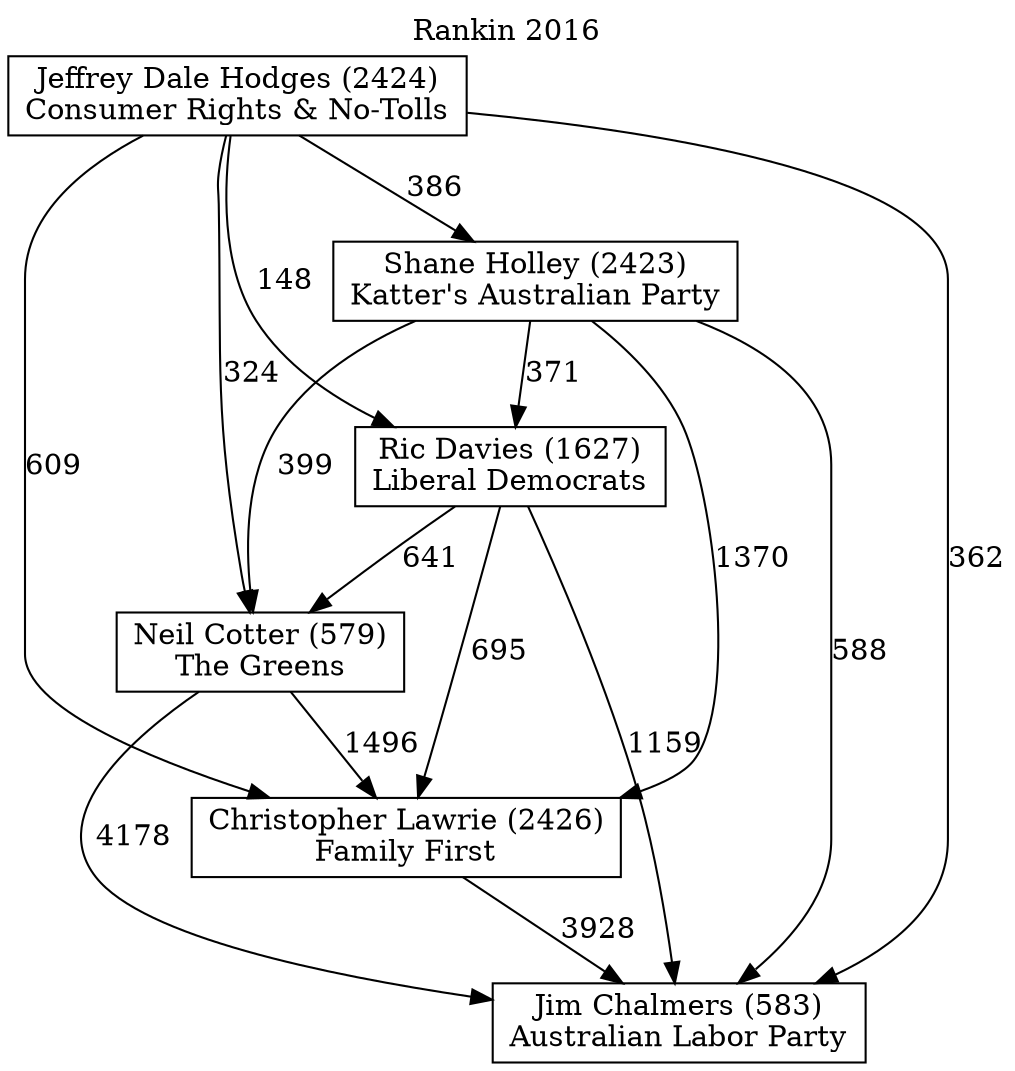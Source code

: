 // House preference flow
digraph "Jim Chalmers (583)_Rankin_2016" {
	graph [label="Rankin 2016" labelloc=t mclimit=10]
	node [shape=box]
	"Christopher Lawrie (2426)" [label="Christopher Lawrie (2426)
Family First"]
	"Jeffrey Dale Hodges (2424)" [label="Jeffrey Dale Hodges (2424)
Consumer Rights & No-Tolls"]
	"Shane Holley (2423)" [label="Shane Holley (2423)
Katter's Australian Party"]
	"Neil Cotter (579)" [label="Neil Cotter (579)
The Greens"]
	"Ric Davies (1627)" [label="Ric Davies (1627)
Liberal Democrats"]
	"Jim Chalmers (583)" [label="Jim Chalmers (583)
Australian Labor Party"]
	"Jeffrey Dale Hodges (2424)" -> "Christopher Lawrie (2426)" [label=609]
	"Shane Holley (2423)" -> "Christopher Lawrie (2426)" [label=1370]
	"Ric Davies (1627)" -> "Jim Chalmers (583)" [label=1159]
	"Jeffrey Dale Hodges (2424)" -> "Jim Chalmers (583)" [label=362]
	"Shane Holley (2423)" -> "Ric Davies (1627)" [label=371]
	"Jeffrey Dale Hodges (2424)" -> "Shane Holley (2423)" [label=386]
	"Christopher Lawrie (2426)" -> "Jim Chalmers (583)" [label=3928]
	"Ric Davies (1627)" -> "Neil Cotter (579)" [label=641]
	"Shane Holley (2423)" -> "Neil Cotter (579)" [label=399]
	"Ric Davies (1627)" -> "Christopher Lawrie (2426)" [label=695]
	"Shane Holley (2423)" -> "Jim Chalmers (583)" [label=588]
	"Jeffrey Dale Hodges (2424)" -> "Neil Cotter (579)" [label=324]
	"Neil Cotter (579)" -> "Jim Chalmers (583)" [label=4178]
	"Neil Cotter (579)" -> "Christopher Lawrie (2426)" [label=1496]
	"Jeffrey Dale Hodges (2424)" -> "Ric Davies (1627)" [label=148]
}
